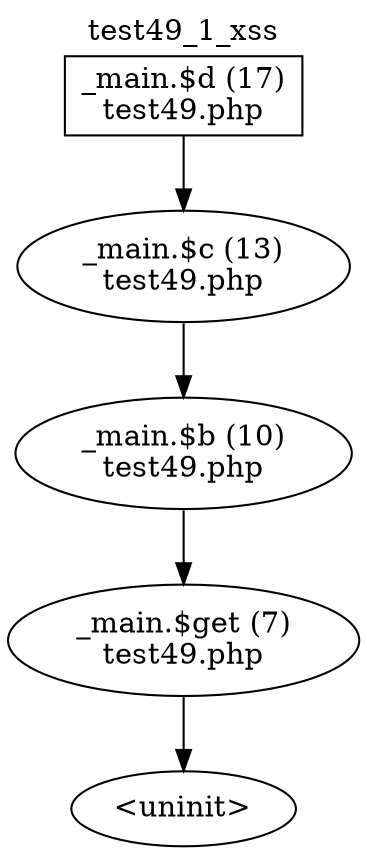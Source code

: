 digraph cfg {
  label="test49_1_xss";
  labelloc=t;
  n1 [shape=box, label="_main.$d (17)\ntest49.php"];
  n2 [shape=ellipse, label="_main.$c (13)\ntest49.php"];
  n3 [shape=ellipse, label="_main.$b (10)\ntest49.php"];
  n4 [shape=ellipse, label="_main.$get (7)\ntest49.php"];
  n5 [shape=ellipse, label="<uninit>"];
  n1 -> n2;
  n2 -> n3;
  n3 -> n4;
  n4 -> n5;
}
